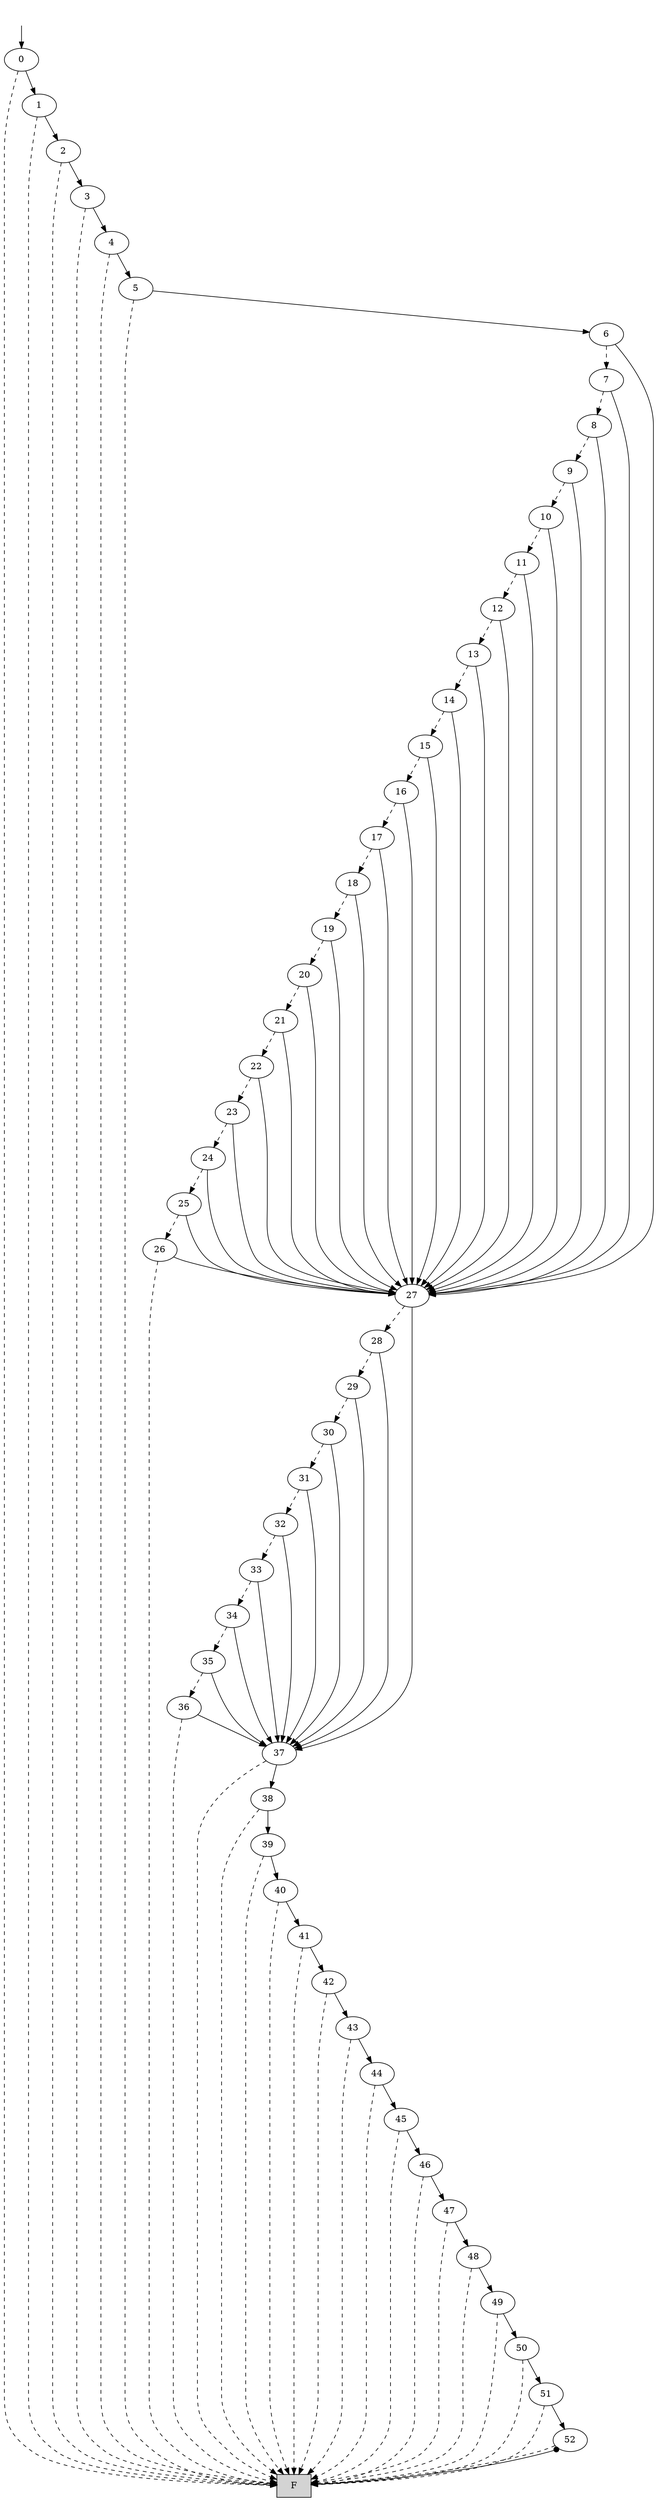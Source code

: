 digraph "DD" {
graph [dpi = 300];
center = true;
edge [dir = forward];
root [style=invis];
root -> 58720683 [style=solid dir=both arrowtail=none];
58720683 [label="0"];
0 [shape=box, style=filled, label="F"];
25165831 [label="1"];
9 [label="2"];
8388623 [label="3"];
16777229 [label="4"];
8388622 [label="5"];
50331685 [label="6"];
50331684 [label="7"];
50331683 [label="8"];
50331682 [label="9"];
50331681 [label="10"];
50331680 [label="11"];
50331679 [label="12"];
50331678 [label="13"];
50331677 [label="14"];
50331676 [label="15"];
50331675 [label="16"];
50331674 [label="17"];
50331673 [label="18"];
50331672 [label="19"];
50331671 [label="20"];
50331670 [label="21"];
50331669 [label="22"];
50331668 [label="23"];
50331667 [label="24"];
50331666 [label="25"];
50331665 [label="26"];
16777228 [label="27"];
33554443 [label="28"];
33554442 [label="29"];
25165830 [label="30"];
25165829 [label="31"];
16777227 [label="32"];
50331664 [label="33"];
8 [label="34"];
58720682 [label="35"];
41943072 [label="36"];
33554441 [label="37"];
8388621 [label="38"];
8388620 [label="39"];
50331663 [label="40"];
7 [label="41"];
25165828 [label="42"];
25165827 [label="43"];
25165826 [label="44"];
50331662 [label="45"];
58720681 [label="46"];
58720680 [label="47"];
25165825 [label="48"];
58720679 [label="49"];
41943071 [label="50"];
58720678 [label="51"];
58720308 [label="52"];
58720308 -> 0 [style=dashed];
58720308 -> 0 [style=solid dir=both arrowtail=dot];
58720678 -> 0 [style=dashed];
58720678 -> 58720308 [style=solid dir=both arrowtail=none];
41943071 -> 0 [style=dashed];
41943071 -> 58720678 [style=solid dir=both arrowtail=none];
58720679 -> 0 [style=dashed];
58720679 -> 41943071 [style=solid dir=both arrowtail=none];
25165825 -> 0 [style=dashed];
25165825 -> 58720679 [style=solid dir=both arrowtail=none];
58720680 -> 0 [style=dashed];
58720680 -> 25165825 [style=solid dir=both arrowtail=none];
58720681 -> 0 [style=dashed];
58720681 -> 58720680 [style=solid dir=both arrowtail=none];
50331662 -> 0 [style=dashed];
50331662 -> 58720681 [style=solid dir=both arrowtail=none];
25165826 -> 0 [style=dashed];
25165826 -> 50331662 [style=solid dir=both arrowtail=none];
25165827 -> 0 [style=dashed];
25165827 -> 25165826 [style=solid dir=both arrowtail=none];
25165828 -> 0 [style=dashed];
25165828 -> 25165827 [style=solid dir=both arrowtail=none];
7 -> 0 [style=dashed];
7 -> 25165828 [style=solid dir=both arrowtail=none];
50331663 -> 0 [style=dashed];
50331663 -> 7 [style=solid dir=both arrowtail=none];
8388620 -> 0 [style=dashed];
8388620 -> 50331663 [style=solid dir=both arrowtail=none];
8388621 -> 0 [style=dashed];
8388621 -> 8388620 [style=solid dir=both arrowtail=none];
33554441 -> 0 [style=dashed];
33554441 -> 8388621 [style=solid dir=both arrowtail=none];
41943072 -> 0 [style=dashed];
41943072 -> 33554441 [style=solid dir=both arrowtail=none];
58720682 -> 41943072 [style=dashed];
58720682 -> 33554441 [style=solid dir=both arrowtail=none];
8 -> 58720682 [style=dashed];
8 -> 33554441 [style=solid dir=both arrowtail=none];
50331664 -> 8 [style=dashed];
50331664 -> 33554441 [style=solid dir=both arrowtail=none];
16777227 -> 50331664 [style=dashed];
16777227 -> 33554441 [style=solid dir=both arrowtail=none];
25165829 -> 16777227 [style=dashed];
25165829 -> 33554441 [style=solid dir=both arrowtail=none];
25165830 -> 25165829 [style=dashed];
25165830 -> 33554441 [style=solid dir=both arrowtail=none];
33554442 -> 25165830 [style=dashed];
33554442 -> 33554441 [style=solid dir=both arrowtail=none];
33554443 -> 33554442 [style=dashed];
33554443 -> 33554441 [style=solid dir=both arrowtail=none];
16777228 -> 33554443 [style=dashed];
16777228 -> 33554441 [style=solid dir=both arrowtail=none];
50331665 -> 0 [style=dashed];
50331665 -> 16777228 [style=solid dir=both arrowtail=none];
50331666 -> 50331665 [style=dashed];
50331666 -> 16777228 [style=solid dir=both arrowtail=none];
50331667 -> 50331666 [style=dashed];
50331667 -> 16777228 [style=solid dir=both arrowtail=none];
50331668 -> 50331667 [style=dashed];
50331668 -> 16777228 [style=solid dir=both arrowtail=none];
50331669 -> 50331668 [style=dashed];
50331669 -> 16777228 [style=solid dir=both arrowtail=none];
50331670 -> 50331669 [style=dashed];
50331670 -> 16777228 [style=solid dir=both arrowtail=none];
50331671 -> 50331670 [style=dashed];
50331671 -> 16777228 [style=solid dir=both arrowtail=none];
50331672 -> 50331671 [style=dashed];
50331672 -> 16777228 [style=solid dir=both arrowtail=none];
50331673 -> 50331672 [style=dashed];
50331673 -> 16777228 [style=solid dir=both arrowtail=none];
50331674 -> 50331673 [style=dashed];
50331674 -> 16777228 [style=solid dir=both arrowtail=none];
50331675 -> 50331674 [style=dashed];
50331675 -> 16777228 [style=solid dir=both arrowtail=none];
50331676 -> 50331675 [style=dashed];
50331676 -> 16777228 [style=solid dir=both arrowtail=none];
50331677 -> 50331676 [style=dashed];
50331677 -> 16777228 [style=solid dir=both arrowtail=none];
50331678 -> 50331677 [style=dashed];
50331678 -> 16777228 [style=solid dir=both arrowtail=none];
50331679 -> 50331678 [style=dashed];
50331679 -> 16777228 [style=solid dir=both arrowtail=none];
50331680 -> 50331679 [style=dashed];
50331680 -> 16777228 [style=solid dir=both arrowtail=none];
50331681 -> 50331680 [style=dashed];
50331681 -> 16777228 [style=solid dir=both arrowtail=none];
50331682 -> 50331681 [style=dashed];
50331682 -> 16777228 [style=solid dir=both arrowtail=none];
50331683 -> 50331682 [style=dashed];
50331683 -> 16777228 [style=solid dir=both arrowtail=none];
50331684 -> 50331683 [style=dashed];
50331684 -> 16777228 [style=solid dir=both arrowtail=none];
50331685 -> 50331684 [style=dashed];
50331685 -> 16777228 [style=solid dir=both arrowtail=none];
8388622 -> 0 [style=dashed];
8388622 -> 50331685 [style=solid dir=both arrowtail=none];
16777229 -> 0 [style=dashed];
16777229 -> 8388622 [style=solid dir=both arrowtail=none];
8388623 -> 0 [style=dashed];
8388623 -> 16777229 [style=solid dir=both arrowtail=none];
9 -> 0 [style=dashed];
9 -> 8388623 [style=solid dir=both arrowtail=none];
25165831 -> 0 [style=dashed];
25165831 -> 9 [style=solid dir=both arrowtail=none];
58720683 -> 0 [style=dashed];
58720683 -> 25165831 [style=solid dir=both arrowtail=none];
}
// Mapping from BDD nodes to DFT BEs as follows: 
// 0 -> X1
// 1 -> X2
// 2 -> X3
// 3 -> X4
// 4 -> X5
// 5 -> X6
// 6 -> X7
// 7 -> X8
// 8 -> X9
// 9 -> X10
// 10 -> X11
// 11 -> X12
// 12 -> X13
// 13 -> X14
// 14 -> X15
// 15 -> X16
// 16 -> X17
// 17 -> X18
// 18 -> X19
// 19 -> X20
// 20 -> X21
// 21 -> X22
// 22 -> X23
// 23 -> X24
// 24 -> X25
// 25 -> X26
// 26 -> X27
// 27 -> X30
// 28 -> X31
// 29 -> X32
// 30 -> X33
// 31 -> X34
// 32 -> X35
// 33 -> X36
// 34 -> X37
// 35 -> X38
// 36 -> X39
// 37 -> X28
// 38 -> X29
// 39 -> X40
// 40 -> X41
// 41 -> X42
// 42 -> X43
// 43 -> X44
// 44 -> X45
// 45 -> X46
// 46 -> X47
// 47 -> X48
// 48 -> X49
// 49 -> X50
// 50 -> X51
// 51 -> X52
// 52 -> X53
